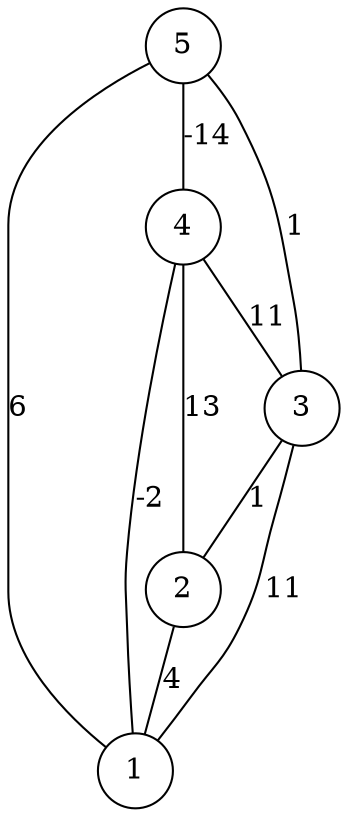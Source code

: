 graph { 
	 fontname="Helvetica,Arial,sans-serif" 
	 node [shape = circle]; 
	 5 -- 1 [label = "6"];
	 5 -- 3 [label = "1"];
	 5 -- 4 [label = "-14"];
	 4 -- 1 [label = "-2"];
	 4 -- 2 [label = "13"];
	 4 -- 3 [label = "11"];
	 3 -- 1 [label = "11"];
	 3 -- 2 [label = "1"];
	 2 -- 1 [label = "4"];
	 1;
	 2;
	 3;
	 4;
	 5;
}
